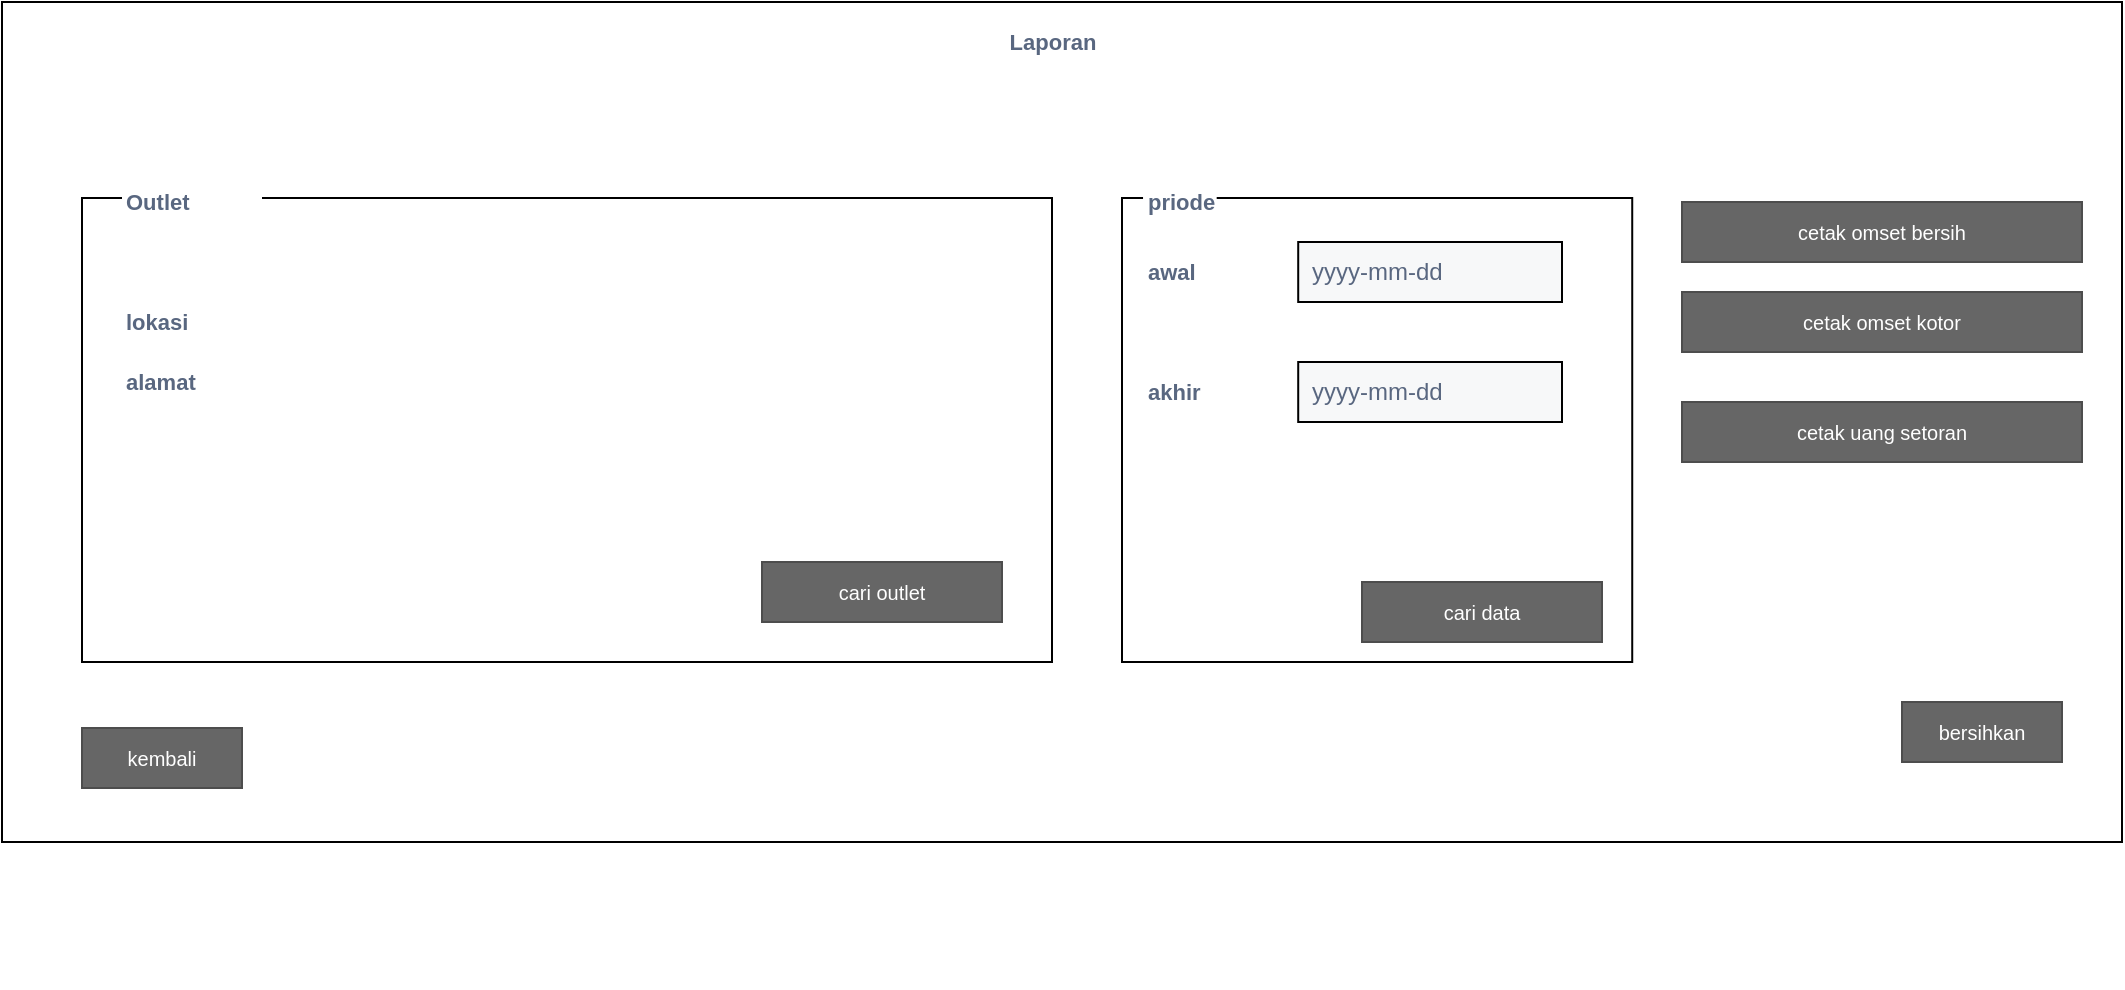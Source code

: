 <mxfile version="12.8.5" type="github">
  <diagram id="a68DlVNhQQtMU7HfPnpH" name="Page-1">
    <mxGraphModel dx="1240" dy="557" grid="1" gridSize="10" guides="1" tooltips="1" connect="1" arrows="1" fold="1" page="1" pageScale="1" pageWidth="850" pageHeight="1100" math="0" shadow="0">
      <root>
        <mxCell id="0" />
        <mxCell id="1" parent="0" />
        <mxCell id="HCNxSJI8r6ODR6cH0mRQ-1" value="" style="whiteSpace=wrap;html=1;rounded=0;shadow=0;labelBackgroundColor=none;strokeColor=#000000;strokeWidth=1;fillColor=none;fontFamily=Verdana;fontSize=12;fontColor=#000000;align=center;comic=0;" vertex="1" parent="1">
          <mxGeometry x="20" y="20" width="1060" height="420" as="geometry" />
        </mxCell>
        <mxCell id="HCNxSJI8r6ODR6cH0mRQ-50" value="" style="group" vertex="1" connectable="0" parent="1">
          <mxGeometry x="60" y="110" width="830" height="403" as="geometry" />
        </mxCell>
        <mxCell id="HCNxSJI8r6ODR6cH0mRQ-48" value="" style="rounded=0;whiteSpace=wrap;html=1;fillColor=none;" vertex="1" parent="HCNxSJI8r6ODR6cH0mRQ-50">
          <mxGeometry y="8" width="485" height="232" as="geometry" />
        </mxCell>
        <mxCell id="HCNxSJI8r6ODR6cH0mRQ-33" value="Outlet" style="fillColor=#ffffff;strokeColor=none;html=1;fontSize=11;fontStyle=0;align=left;fontColor=#596780;fontStyle=1;fontSize=11;comic=0;" vertex="1" parent="HCNxSJI8r6ODR6cH0mRQ-50">
          <mxGeometry x="20" width="70" height="20" as="geometry" />
        </mxCell>
        <mxCell id="HCNxSJI8r6ODR6cH0mRQ-54" value="" style="group" vertex="1" connectable="0" parent="HCNxSJI8r6ODR6cH0mRQ-50">
          <mxGeometry x="520" width="310" height="240" as="geometry" />
        </mxCell>
        <mxCell id="HCNxSJI8r6ODR6cH0mRQ-52" value="" style="rounded=0;whiteSpace=wrap;html=1;fillColor=none;" vertex="1" parent="HCNxSJI8r6ODR6cH0mRQ-54">
          <mxGeometry y="8" width="255.117" height="232" as="geometry" />
        </mxCell>
        <mxCell id="HCNxSJI8r6ODR6cH0mRQ-53" value="priode" style="fillColor=#ffffff;strokeColor=none;html=1;fontSize=11;fontStyle=0;align=left;fontColor=#596780;fontStyle=1;fontSize=11;comic=0;" vertex="1" parent="HCNxSJI8r6ODR6cH0mRQ-54">
          <mxGeometry x="10.52" width="36.821" height="20" as="geometry" />
        </mxCell>
        <mxCell id="HCNxSJI8r6ODR6cH0mRQ-55" value="" style="group" vertex="1" connectable="0" parent="HCNxSJI8r6ODR6cH0mRQ-54">
          <mxGeometry x="10.52" y="30" width="209.48" height="30" as="geometry" />
        </mxCell>
        <mxCell id="HCNxSJI8r6ODR6cH0mRQ-56" value="awal" style="fillColor=none;strokeColor=none;html=1;fontSize=11;fontStyle=0;align=left;fontColor=#596780;fontStyle=1;fontSize=11;comic=0;" vertex="1" parent="HCNxSJI8r6ODR6cH0mRQ-55">
          <mxGeometry y="5.909" width="54.31" height="18.182" as="geometry" />
        </mxCell>
        <mxCell id="HCNxSJI8r6ODR6cH0mRQ-57" value="yyyy-mm-dd" style="rounded=0;arcSize=9;fillColor=#F7F8F9;align=left;spacingLeft=5;strokeColor=#000000;html=1;strokeWidth=1;fontColor=#596780;fontSize=12;comic=0;" vertex="1" parent="HCNxSJI8r6ODR6cH0mRQ-55">
          <mxGeometry x="77.585" width="131.895" height="30" as="geometry" />
        </mxCell>
        <mxCell id="HCNxSJI8r6ODR6cH0mRQ-58" value="" style="group" vertex="1" connectable="0" parent="HCNxSJI8r6ODR6cH0mRQ-54">
          <mxGeometry x="10.52" y="90" width="209.48" height="30" as="geometry" />
        </mxCell>
        <mxCell id="HCNxSJI8r6ODR6cH0mRQ-59" value="akhir" style="fillColor=none;strokeColor=none;html=1;fontSize=11;fontStyle=0;align=left;fontColor=#596780;fontStyle=1;fontSize=11;comic=0;" vertex="1" parent="HCNxSJI8r6ODR6cH0mRQ-58">
          <mxGeometry y="5.909" width="54.31" height="18.182" as="geometry" />
        </mxCell>
        <mxCell id="HCNxSJI8r6ODR6cH0mRQ-60" value="yyyy-mm-dd" style="rounded=0;arcSize=9;fillColor=#F7F8F9;align=left;spacingLeft=5;strokeColor=#000000;html=1;strokeWidth=1;fontColor=#596780;fontSize=12;comic=0;" vertex="1" parent="HCNxSJI8r6ODR6cH0mRQ-58">
          <mxGeometry x="77.585" width="131.895" height="30" as="geometry" />
        </mxCell>
        <mxCell id="HCNxSJI8r6ODR6cH0mRQ-61" value="cari data" style="rounded=0;html=1;shadow=0;dashed=0;whiteSpace=wrap;fontSize=10;fillColor=#666666;align=center;strokeColor=#4D4D4D;fontColor=#ffffff;comic=0;" vertex="1" parent="HCNxSJI8r6ODR6cH0mRQ-54">
          <mxGeometry x="120" y="200" width="120" height="30" as="geometry" />
        </mxCell>
        <mxCell id="HCNxSJI8r6ODR6cH0mRQ-2" value="cari outlet" style="rounded=0;html=1;shadow=0;dashed=0;whiteSpace=wrap;fontSize=10;fillColor=#666666;align=center;strokeColor=#4D4D4D;fontColor=#ffffff;comic=0;" vertex="1" parent="1">
          <mxGeometry x="400" y="300" width="120" height="30" as="geometry" />
        </mxCell>
        <mxCell id="HCNxSJI8r6ODR6cH0mRQ-20" value="kembali" style="rounded=0;html=1;shadow=0;dashed=0;whiteSpace=wrap;fontSize=10;fillColor=#666666;align=center;strokeColor=#4D4D4D;fontColor=#ffffff;comic=0;" vertex="1" parent="1">
          <mxGeometry x="60" y="383" width="80" height="30" as="geometry" />
        </mxCell>
        <mxCell id="HCNxSJI8r6ODR6cH0mRQ-34" value="Laporan" style="fillColor=none;strokeColor=none;html=1;fontSize=11;fontStyle=0;align=center;fontColor=#596780;fontStyle=1;fontSize=11;comic=0;" vertex="1" parent="1">
          <mxGeometry x="40" y="30" width="1010" height="20" as="geometry" />
        </mxCell>
        <mxCell id="HCNxSJI8r6ODR6cH0mRQ-36" value="bersihkan" style="rounded=0;html=1;shadow=0;dashed=0;whiteSpace=wrap;fontSize=10;fillColor=#666666;align=center;strokeColor=#4D4D4D;fontColor=#ffffff;comic=0;" vertex="1" parent="1">
          <mxGeometry x="970" y="370" width="80" height="30" as="geometry" />
        </mxCell>
        <mxCell id="HCNxSJI8r6ODR6cH0mRQ-42" value="lokasi" style="fillColor=none;strokeColor=none;html=1;fontSize=11;fontStyle=0;align=left;fontColor=#596780;fontStyle=1;fontSize=11;comic=0;" vertex="1" parent="1">
          <mxGeometry x="80" y="170" width="70" height="20" as="geometry" />
        </mxCell>
        <mxCell id="HCNxSJI8r6ODR6cH0mRQ-4" value="alamat" style="fillColor=none;strokeColor=none;html=1;fontSize=11;fontStyle=0;align=left;fontColor=#596780;fontStyle=1;fontSize=11;comic=0;" vertex="1" parent="1">
          <mxGeometry x="80" y="200" width="70" height="20" as="geometry" />
        </mxCell>
        <mxCell id="HCNxSJI8r6ODR6cH0mRQ-62" value="cetak omset bersih" style="rounded=0;html=1;shadow=0;dashed=0;whiteSpace=wrap;fontSize=10;fillColor=#666666;align=center;strokeColor=#4D4D4D;fontColor=#ffffff;comic=0;" vertex="1" parent="1">
          <mxGeometry x="860" y="120" width="200" height="30" as="geometry" />
        </mxCell>
        <mxCell id="HCNxSJI8r6ODR6cH0mRQ-63" value="cetak omset kotor&lt;span style=&quot;color: rgba(0 , 0 , 0 , 0) ; font-family: monospace ; font-size: 0px ; white-space: nowrap&quot;&gt;%3CmxGraphModel%3E%3Croot%3E%3CmxCell%20id%3D%220%22%2F%3E%3CmxCell%20id%3D%221%22%20parent%3D%220%22%2F%3E%3CmxCell%20id%3D%222%22%20value%3D%22cetak%20omset%20bersih%22%20style%3D%22rounded%3D0%3Bhtml%3D1%3Bshadow%3D0%3Bdashed%3D0%3BwhiteSpace%3Dwrap%3BfontSize%3D10%3BfillColor%3D%23666666%3Balign%3Dcenter%3BstrokeColor%3D%234D4D4D%3BfontColor%3D%23ffffff%3Bcomic%3D0%3B%22%20vertex%3D%221%22%20parent%3D%221%22%3E%3CmxGeometry%20x%3D%22860%22%20y%3D%22120%22%20width%3D%22200%22%20height%3D%2230%22%20as%3D%22geometry%22%2F%3E%3C%2FmxCell%3E%3C%2Froot%3E%3C%2FmxGraphModel%3E&lt;/span&gt;" style="rounded=0;html=1;shadow=0;dashed=0;whiteSpace=wrap;fontSize=10;fillColor=#666666;align=center;strokeColor=#4D4D4D;fontColor=#ffffff;comic=0;" vertex="1" parent="1">
          <mxGeometry x="860" y="165" width="200" height="30" as="geometry" />
        </mxCell>
        <mxCell id="HCNxSJI8r6ODR6cH0mRQ-64" value="cetak uang setoran&lt;span style=&quot;color: rgba(0 , 0 , 0 , 0) ; font-family: monospace ; font-size: 0px ; white-space: nowrap&quot;&gt;%3CmxGraphModel%3E%3Croot%3E%3CmxCell%20id%3D%220%22%2F%3E%3CmxCell%20id%3D%221%22%20parent%3D%220%22%2F%3E%3CmxCell%20id%3D%222%22%20value%3D%22cetak%20omset%20bersih%22%20style%3D%22rounded%3D0%3Bhtml%3D1%3Bshadow%3D0%3Bdashed%3D0%3BwhiteSpace%3Dwrap%3BfontSize%3D10%3BfillColor%3D%23666666%3Balign%3Dcenter%3BstrokeColor%3D%234D4D4D%3BfontColor%3D%23ffffff%3Bcomic%3D0%3B%22%20vertex%3D%221%22%20parent%3D%221%22%3E%3CmxGeometry%20x%3D%22860%22%20y%3D%22120%22%20width%3D%22200%22%20height%3D%2230%22%20as%3D%22geometry%22%2F%3E%3C%2FmxCell%3E%3C%2Froot%3E%3C%2FmxGraphMo&lt;/span&gt;" style="rounded=0;html=1;shadow=0;dashed=0;whiteSpace=wrap;fontSize=10;fillColor=#666666;align=center;strokeColor=#4D4D4D;fontColor=#ffffff;comic=0;" vertex="1" parent="1">
          <mxGeometry x="860" y="220" width="200" height="30" as="geometry" />
        </mxCell>
      </root>
    </mxGraphModel>
  </diagram>
</mxfile>
